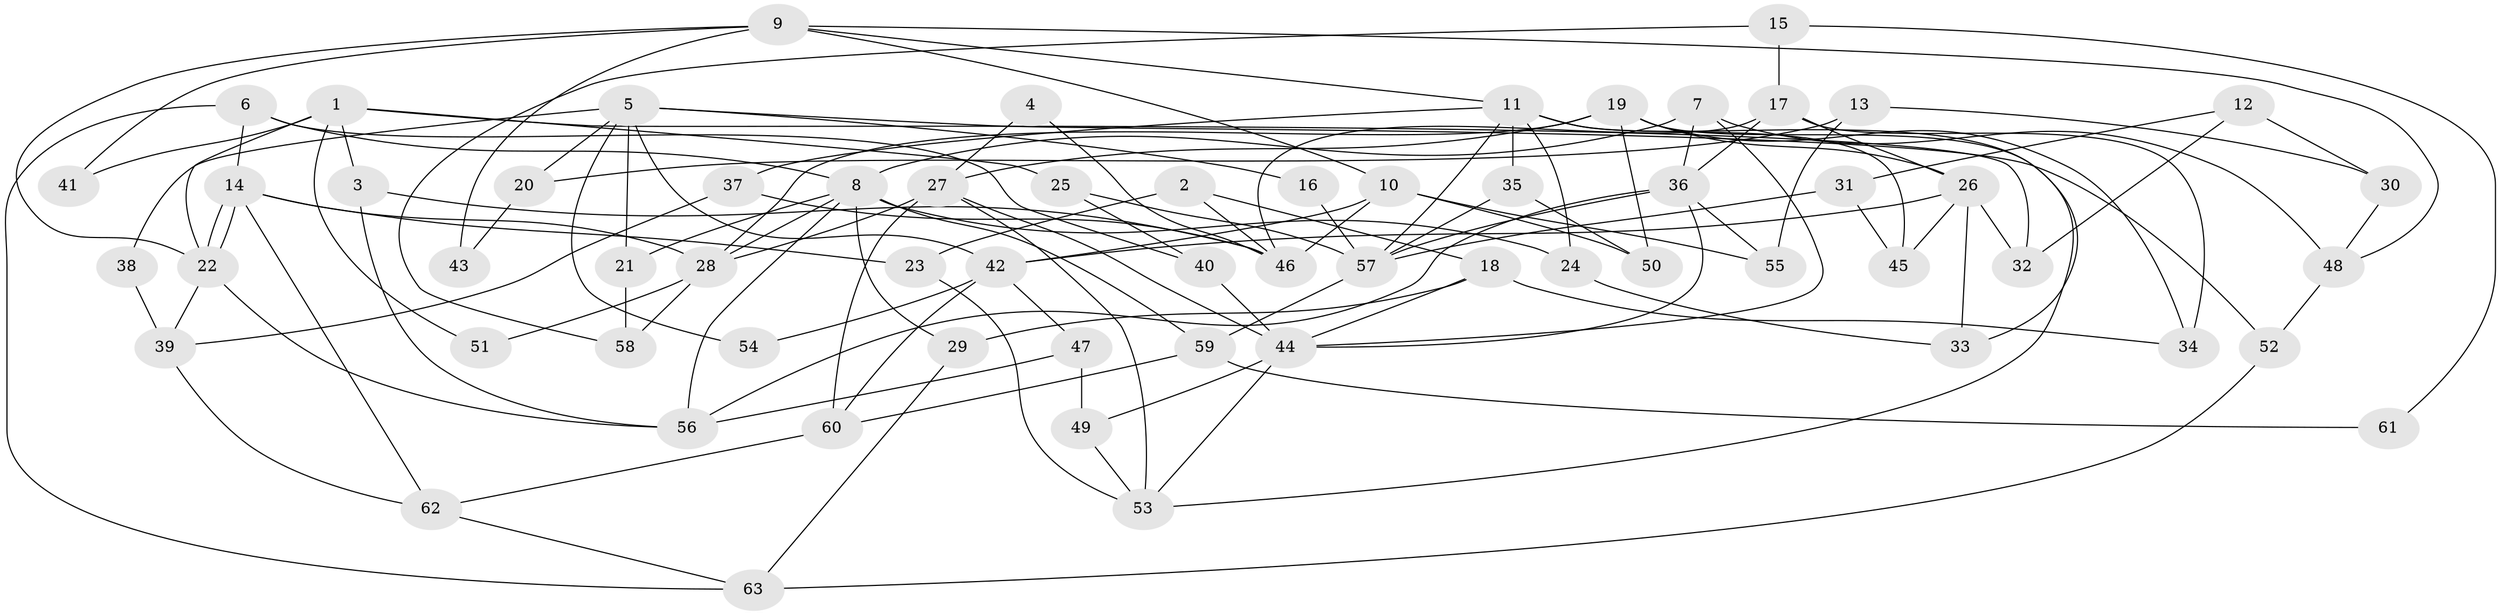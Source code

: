 // coarse degree distribution, {3: 0.36363636363636365, 2: 0.1590909090909091, 6: 0.13636363636363635, 5: 0.13636363636363635, 4: 0.09090909090909091, 7: 0.045454545454545456, 8: 0.022727272727272728, 9: 0.045454545454545456}
// Generated by graph-tools (version 1.1) at 2025/53/03/04/25 21:53:04]
// undirected, 63 vertices, 126 edges
graph export_dot {
graph [start="1"]
  node [color=gray90,style=filled];
  1;
  2;
  3;
  4;
  5;
  6;
  7;
  8;
  9;
  10;
  11;
  12;
  13;
  14;
  15;
  16;
  17;
  18;
  19;
  20;
  21;
  22;
  23;
  24;
  25;
  26;
  27;
  28;
  29;
  30;
  31;
  32;
  33;
  34;
  35;
  36;
  37;
  38;
  39;
  40;
  41;
  42;
  43;
  44;
  45;
  46;
  47;
  48;
  49;
  50;
  51;
  52;
  53;
  54;
  55;
  56;
  57;
  58;
  59;
  60;
  61;
  62;
  63;
  1 -- 25;
  1 -- 3;
  1 -- 22;
  1 -- 32;
  1 -- 41;
  1 -- 51;
  2 -- 46;
  2 -- 23;
  2 -- 18;
  3 -- 46;
  3 -- 56;
  4 -- 27;
  4 -- 46;
  5 -- 52;
  5 -- 42;
  5 -- 16;
  5 -- 20;
  5 -- 21;
  5 -- 38;
  5 -- 54;
  6 -- 8;
  6 -- 14;
  6 -- 40;
  6 -- 63;
  7 -- 44;
  7 -- 8;
  7 -- 36;
  7 -- 48;
  8 -- 28;
  8 -- 29;
  8 -- 21;
  8 -- 24;
  8 -- 56;
  8 -- 59;
  9 -- 11;
  9 -- 22;
  9 -- 10;
  9 -- 41;
  9 -- 43;
  9 -- 48;
  10 -- 42;
  10 -- 46;
  10 -- 50;
  10 -- 55;
  11 -- 24;
  11 -- 35;
  11 -- 37;
  11 -- 45;
  11 -- 53;
  11 -- 57;
  12 -- 32;
  12 -- 31;
  12 -- 30;
  13 -- 55;
  13 -- 30;
  13 -- 20;
  14 -- 22;
  14 -- 22;
  14 -- 62;
  14 -- 23;
  14 -- 28;
  15 -- 17;
  15 -- 58;
  15 -- 61;
  16 -- 57;
  17 -- 36;
  17 -- 34;
  17 -- 26;
  17 -- 46;
  18 -- 44;
  18 -- 29;
  18 -- 34;
  19 -- 26;
  19 -- 28;
  19 -- 27;
  19 -- 33;
  19 -- 34;
  19 -- 50;
  20 -- 43;
  21 -- 58;
  22 -- 39;
  22 -- 56;
  23 -- 53;
  24 -- 33;
  25 -- 57;
  25 -- 40;
  26 -- 42;
  26 -- 32;
  26 -- 33;
  26 -- 45;
  27 -- 53;
  27 -- 28;
  27 -- 44;
  27 -- 60;
  28 -- 51;
  28 -- 58;
  29 -- 63;
  30 -- 48;
  31 -- 45;
  31 -- 57;
  35 -- 50;
  35 -- 57;
  36 -- 56;
  36 -- 44;
  36 -- 55;
  36 -- 57;
  37 -- 46;
  37 -- 39;
  38 -- 39;
  39 -- 62;
  40 -- 44;
  42 -- 47;
  42 -- 60;
  42 -- 54;
  44 -- 49;
  44 -- 53;
  47 -- 56;
  47 -- 49;
  48 -- 52;
  49 -- 53;
  52 -- 63;
  57 -- 59;
  59 -- 60;
  59 -- 61;
  60 -- 62;
  62 -- 63;
}

